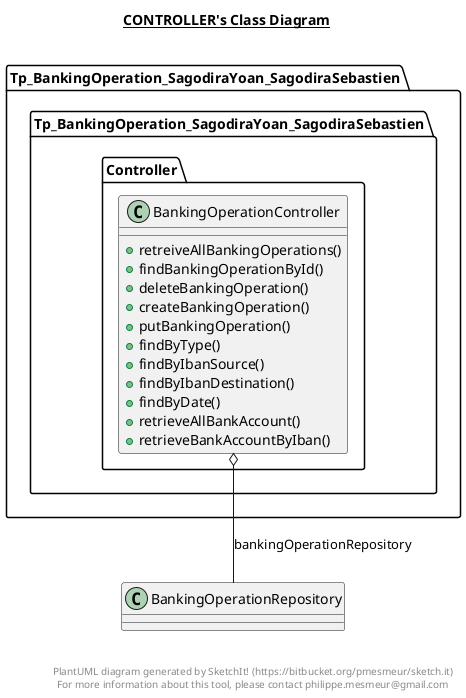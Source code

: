 @startuml

title __CONTROLLER's Class Diagram__\n

  package Tp_BankingOperation_SagodiraYoan_SagodiraSebastien.Tp_BankingOperation_SagodiraYoan_SagodiraSebastien {
    package Tp_BankingOperation_SagodiraYoan_SagodiraSebastien.Tp_BankingOperation_SagodiraYoan_SagodiraSebastien.Controller {
      class BankingOperationController {
          + retreiveAllBankingOperations()
          + findBankingOperationById()
          + deleteBankingOperation()
          + createBankingOperation()
          + putBankingOperation()
          + findByType()
          + findByIbanSource()
          + findByIbanDestination()
          + findByDate()
          + retrieveAllBankAccount()
          + retrieveBankAccountByIban()
      }
    }
  }
  

  BankingOperationController o-- BankingOperationRepository : bankingOperationRepository


right footer


PlantUML diagram generated by SketchIt! (https://bitbucket.org/pmesmeur/sketch.it)
For more information about this tool, please contact philippe.mesmeur@gmail.com
endfooter

@enduml
